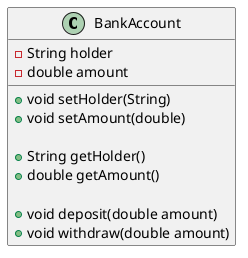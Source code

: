 @startuml

class BankAccount{

    - String holder
    - double amount

    + void setHolder(String)
    + void setAmount(double)

    + String getHolder()
    + double getAmount()

    + void deposit(double amount)
    + void withdraw(double amount)

}
